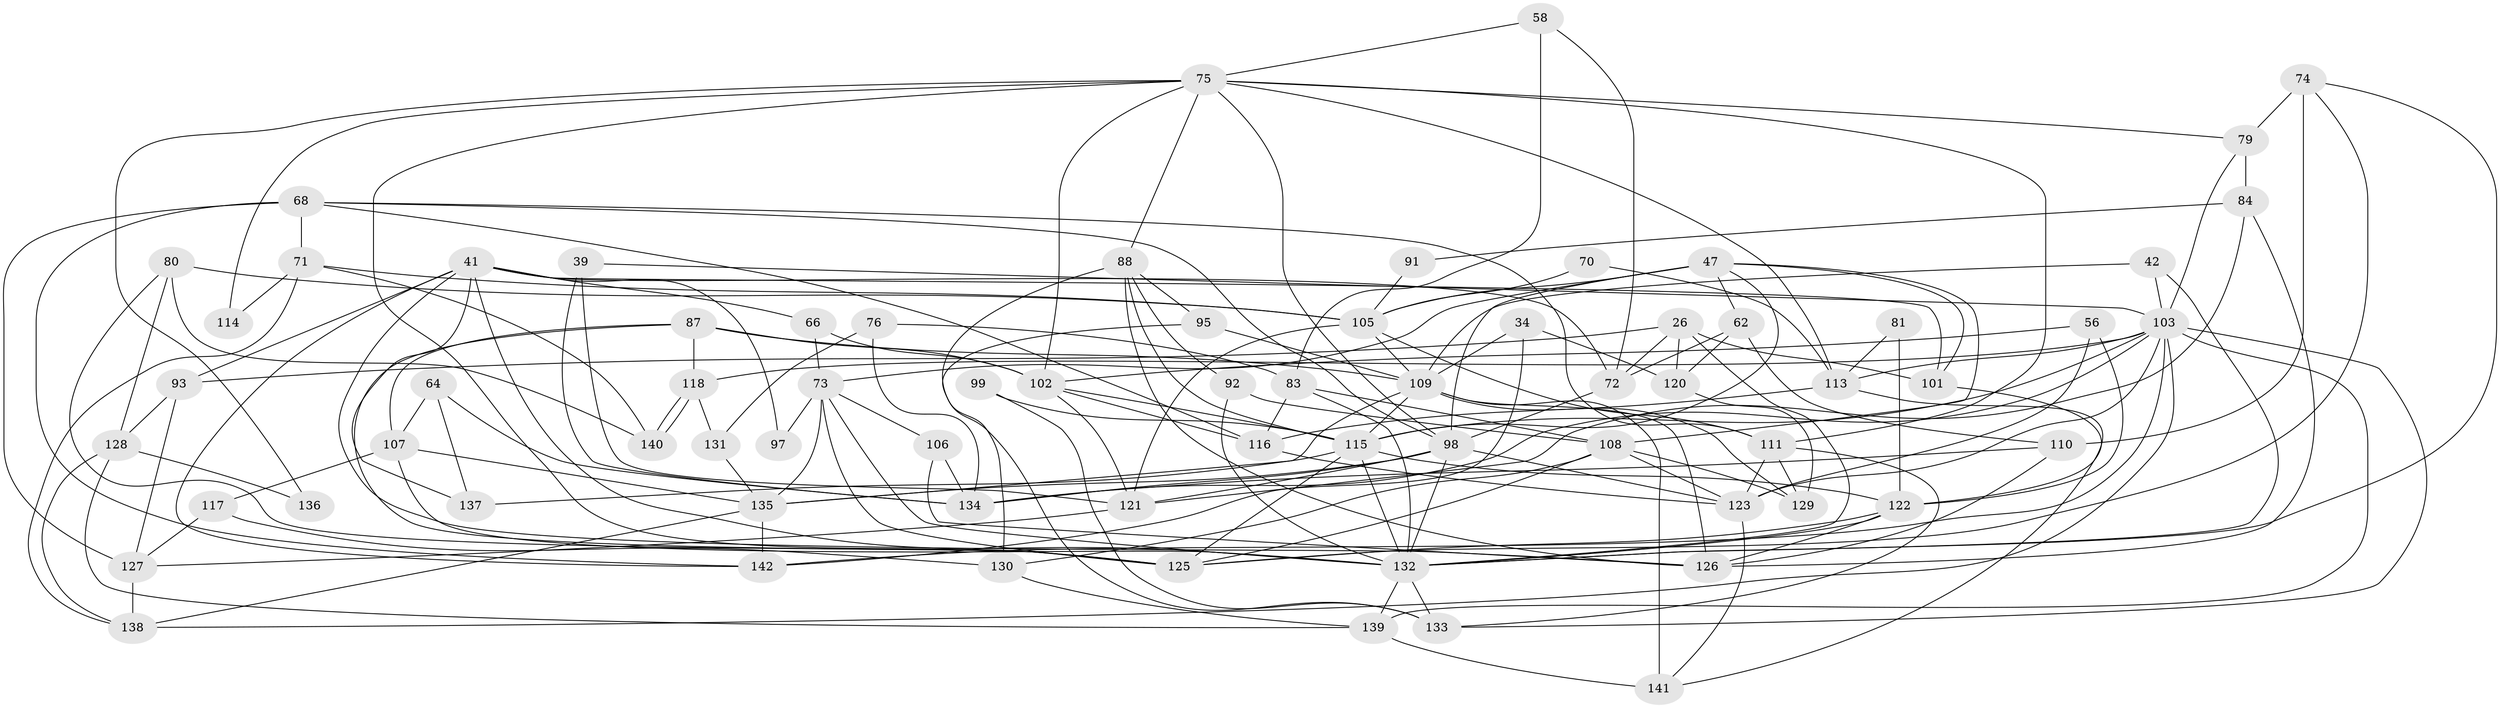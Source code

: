 // original degree distribution, {3: 0.323943661971831, 4: 0.2676056338028169, 2: 0.11267605633802817, 5: 0.1619718309859155, 7: 0.09154929577464789, 6: 0.028169014084507043, 8: 0.014084507042253521}
// Generated by graph-tools (version 1.1) at 2025/49/03/09/25 04:49:42]
// undirected, 71 vertices, 180 edges
graph export_dot {
graph [start="1"]
  node [color=gray90,style=filled];
  26 [super="+14"];
  34;
  39;
  41 [super="+10"];
  42;
  47 [super="+25"];
  56;
  58;
  62;
  64;
  66 [super="+48"];
  68;
  70;
  71;
  72 [super="+29+65"];
  73 [super="+53+59"];
  74 [super="+21"];
  75 [super="+9+5+30"];
  76;
  79;
  80;
  81;
  83 [super="+69"];
  84;
  87 [super="+28"];
  88 [super="+20+44"];
  91;
  92;
  93;
  95 [super="+60"];
  97;
  98 [super="+7+85"];
  99;
  101 [super="+46"];
  102 [super="+32"];
  103 [super="+8+100+52+96"];
  105 [super="+38"];
  106;
  107;
  108 [super="+3"];
  109 [super="+12+24"];
  110 [super="+61"];
  111 [super="+19"];
  113 [super="+51"];
  114;
  115 [super="+90+22+89"];
  116 [super="+78"];
  117;
  118;
  120 [super="+4"];
  121 [super="+2"];
  122 [super="+40+82"];
  123 [super="+67"];
  125 [super="+45+94+124"];
  126 [super="+23+112"];
  127 [super="+27"];
  128;
  129 [super="+57"];
  130 [super="+43"];
  131;
  132 [super="+63+86"];
  133 [super="+36"];
  134 [super="+17"];
  135 [super="+33"];
  136;
  137 [super="+54"];
  138;
  139 [super="+35+104"];
  140;
  141 [super="+119"];
  142;
  26 -- 132;
  26 -- 101;
  26 -- 120;
  26 -- 93;
  26 -- 72;
  34 -- 142;
  34 -- 109;
  34 -- 120 [weight=2];
  39 -- 121;
  39 -- 103;
  39 -- 134 [weight=2];
  41 -- 66;
  41 -- 72;
  41 -- 93 [weight=2];
  41 -- 97 [weight=2];
  41 -- 137 [weight=2];
  41 -- 142;
  41 -- 132;
  41 -- 126;
  41 -- 101;
  42 -- 132;
  42 -- 109;
  42 -- 103;
  47 -- 62;
  47 -- 73 [weight=3];
  47 -- 105;
  47 -- 115 [weight=2];
  47 -- 98;
  47 -- 108;
  47 -- 101;
  56 -- 123;
  56 -- 122;
  56 -- 102;
  58 -- 83;
  58 -- 72;
  58 -- 75;
  62 -- 110;
  62 -- 120;
  62 -- 72;
  64 -- 107;
  64 -- 137;
  64 -- 134;
  66 -- 73;
  66 -- 102;
  68 -- 98;
  68 -- 71;
  68 -- 127 [weight=2];
  68 -- 142;
  68 -- 111;
  68 -- 116;
  70 -- 113;
  70 -- 105;
  71 -- 114;
  71 -- 138;
  71 -- 140;
  71 -- 105;
  72 -- 98 [weight=2];
  73 -- 132 [weight=3];
  73 -- 135;
  73 -- 106;
  73 -- 125;
  73 -- 97;
  74 -- 79 [weight=2];
  74 -- 125;
  74 -- 110;
  74 -- 132;
  75 -- 125;
  75 -- 111;
  75 -- 136;
  75 -- 114;
  75 -- 102 [weight=2];
  75 -- 79;
  75 -- 88;
  75 -- 113;
  75 -- 98 [weight=2];
  76 -- 131;
  76 -- 134;
  76 -- 83;
  79 -- 84;
  79 -- 103;
  80 -- 140;
  80 -- 128;
  80 -- 105;
  80 -- 125;
  81 -- 122;
  81 -- 113;
  83 -- 108;
  83 -- 116 [weight=2];
  83 -- 132 [weight=2];
  84 -- 91;
  84 -- 121;
  84 -- 126;
  87 -- 109;
  87 -- 107;
  87 -- 102;
  87 -- 118;
  87 -- 125;
  88 -- 92;
  88 -- 115 [weight=2];
  88 -- 126;
  88 -- 133;
  88 -- 95;
  91 -- 105;
  92 -- 108;
  92 -- 132;
  93 -- 128;
  93 -- 127;
  95 -- 109;
  95 -- 130;
  98 -- 135;
  98 -- 121;
  98 -- 132;
  98 -- 134;
  98 -- 123;
  99 -- 133;
  99 -- 115;
  101 -- 122;
  102 -- 116;
  102 -- 115 [weight=2];
  102 -- 121;
  103 -- 142;
  103 -- 123 [weight=2];
  103 -- 113 [weight=2];
  103 -- 139 [weight=2];
  103 -- 138;
  103 -- 133;
  103 -- 134;
  103 -- 115 [weight=2];
  103 -- 118;
  105 -- 109;
  105 -- 121 [weight=2];
  105 -- 111;
  106 -- 134;
  106 -- 126;
  107 -- 117;
  107 -- 132;
  107 -- 135;
  108 -- 125;
  108 -- 130;
  108 -- 123;
  108 -- 129;
  109 -- 129;
  109 -- 115;
  109 -- 141 [weight=2];
  109 -- 126 [weight=2];
  109 -- 135;
  110 -- 126;
  110 -- 134;
  111 -- 123 [weight=2];
  111 -- 129;
  111 -- 133;
  113 -- 116 [weight=2];
  113 -- 141;
  115 -- 122;
  115 -- 132;
  115 -- 137 [weight=2];
  115 -- 125 [weight=2];
  116 -- 123;
  117 -- 130;
  117 -- 127;
  118 -- 140;
  118 -- 140;
  118 -- 131;
  120 -- 129;
  121 -- 127;
  122 -- 125;
  122 -- 132 [weight=3];
  122 -- 126;
  123 -- 141;
  127 -- 138;
  128 -- 138;
  128 -- 136;
  128 -- 139;
  130 -- 139 [weight=2];
  131 -- 135;
  132 -- 139;
  132 -- 133;
  135 -- 142;
  135 -- 138;
  139 -- 141;
}
